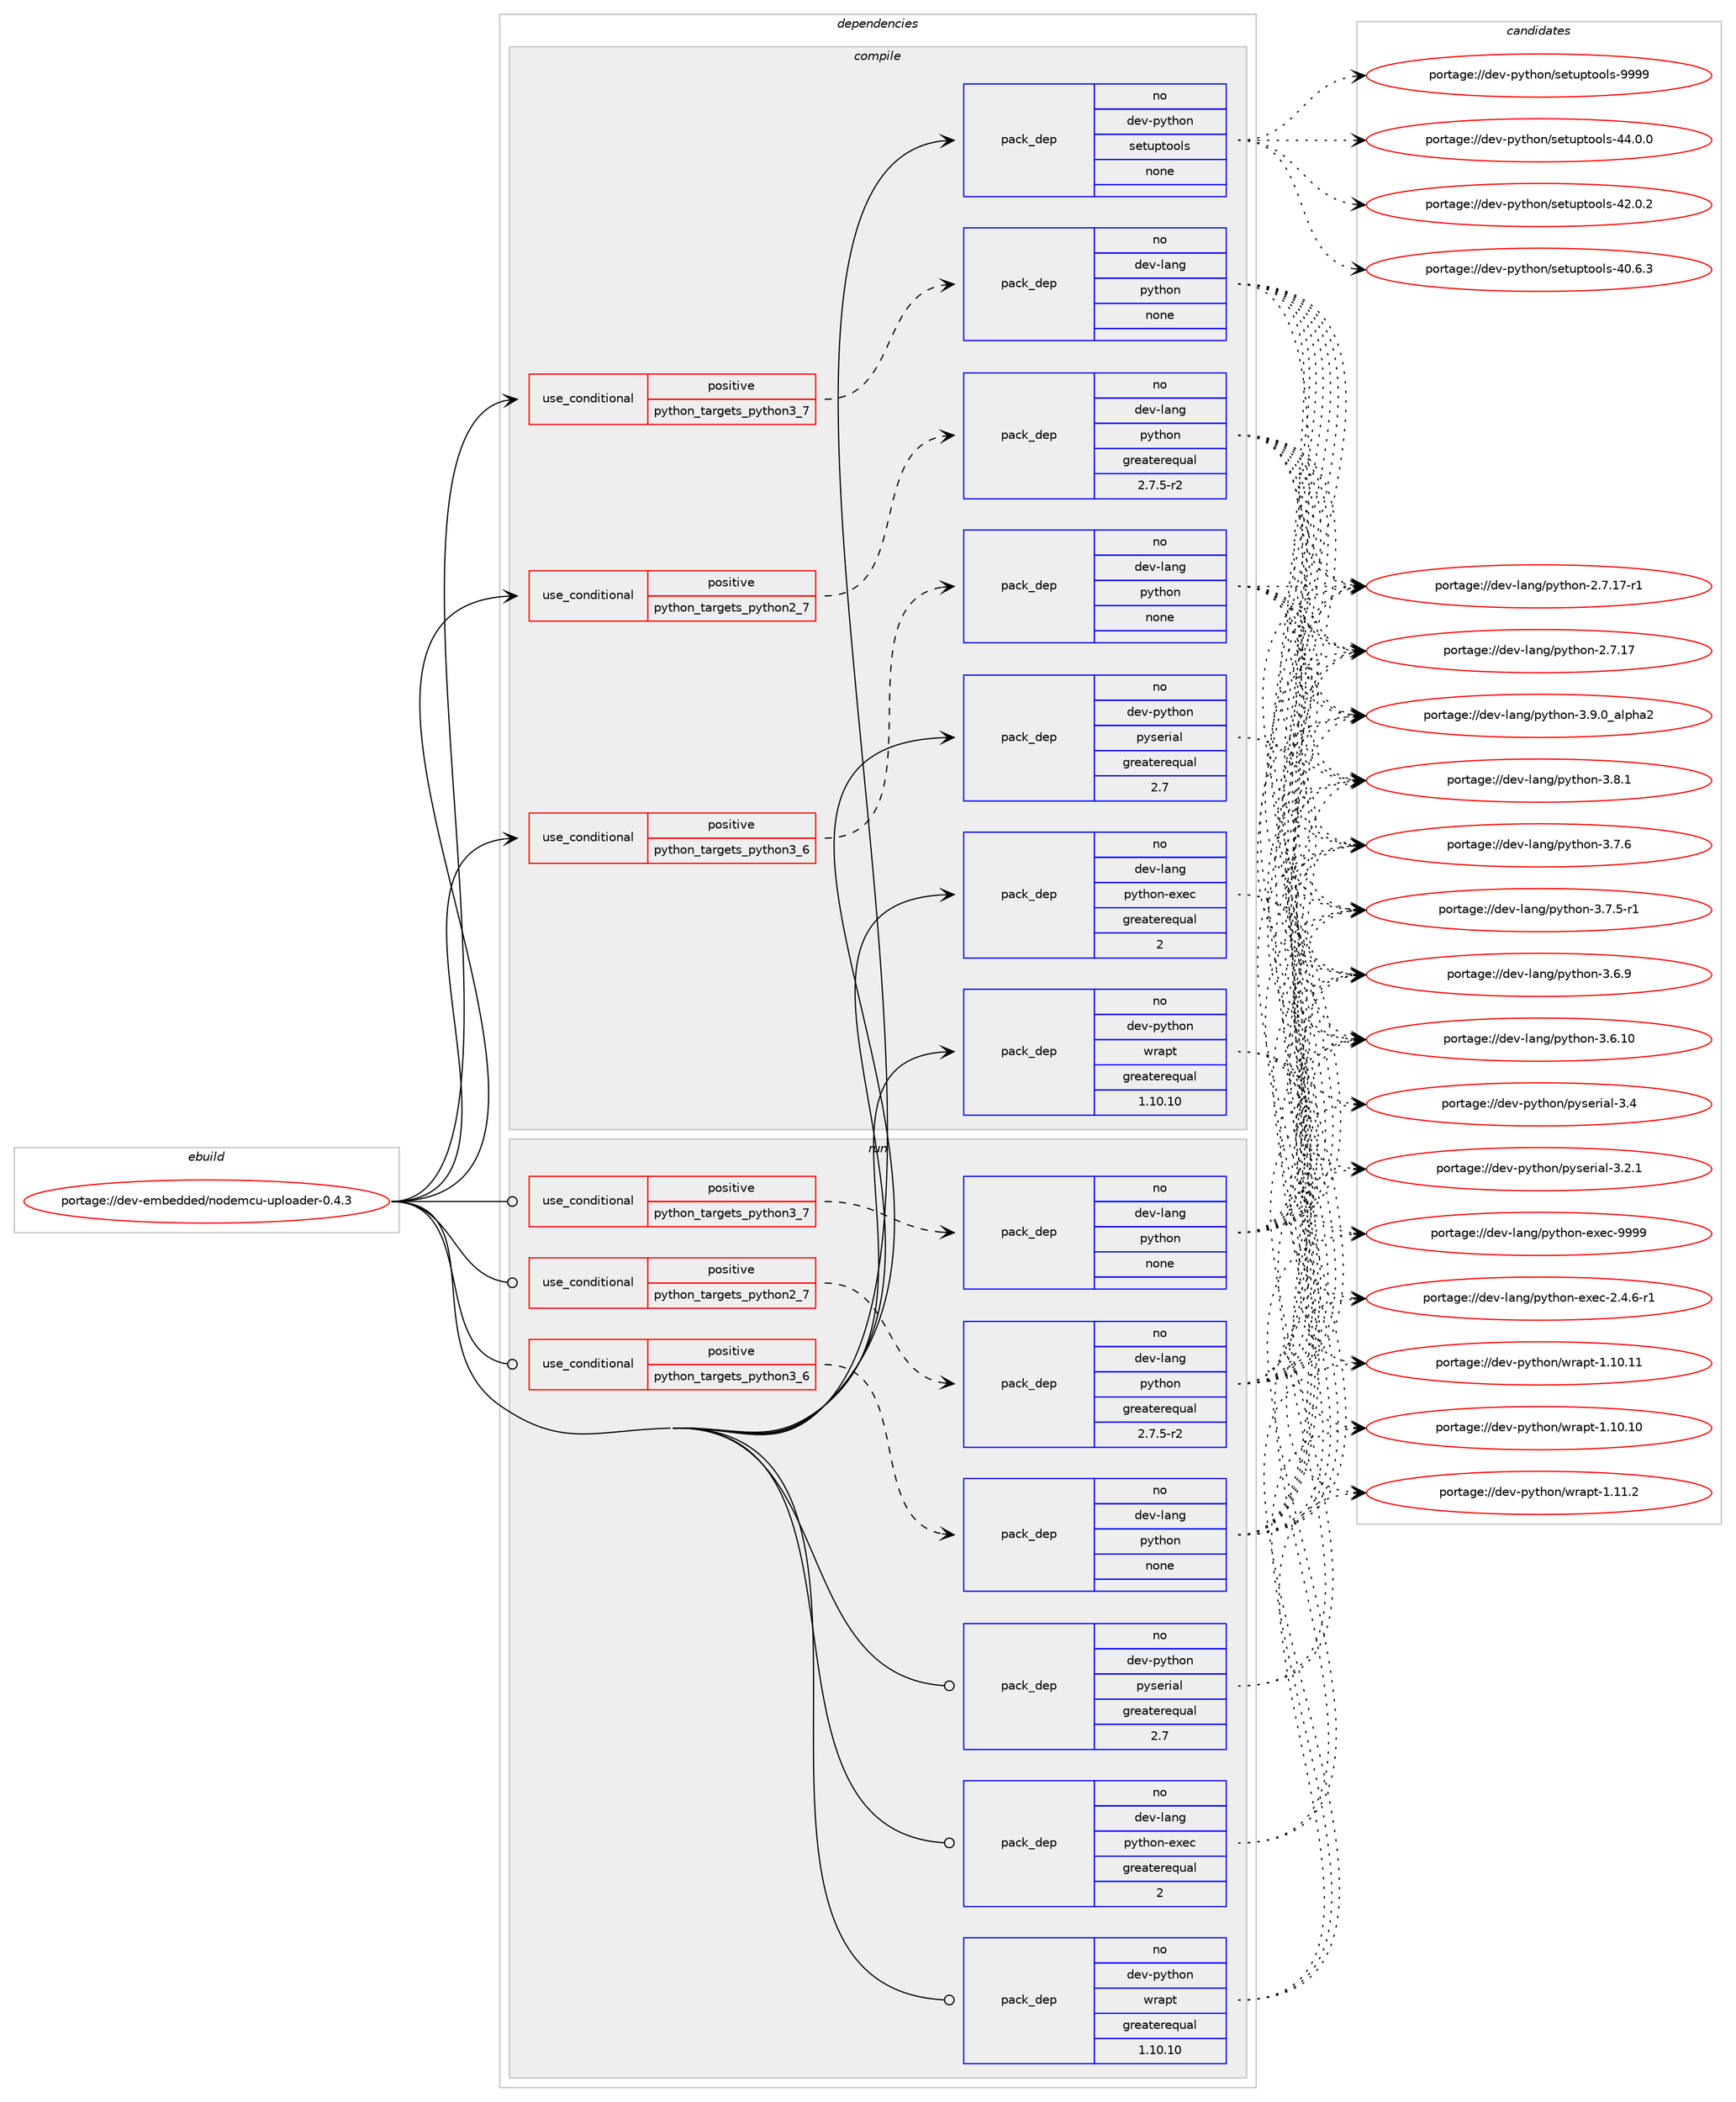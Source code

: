 digraph prolog {

# *************
# Graph options
# *************

newrank=true;
concentrate=true;
compound=true;
graph [rankdir=LR,fontname=Helvetica,fontsize=10,ranksep=1.5];#, ranksep=2.5, nodesep=0.2];
edge  [arrowhead=vee];
node  [fontname=Helvetica,fontsize=10];

# **********
# The ebuild
# **********

subgraph cluster_leftcol {
color=gray;
label=<<i>ebuild</i>>;
id [label="portage://dev-embedded/nodemcu-uploader-0.4.3", color=red, width=4, href="../dev-embedded/nodemcu-uploader-0.4.3.svg"];
}

# ****************
# The dependencies
# ****************

subgraph cluster_midcol {
color=gray;
label=<<i>dependencies</i>>;
subgraph cluster_compile {
fillcolor="#eeeeee";
style=filled;
label=<<i>compile</i>>;
subgraph cond135673 {
dependency575577 [label=<<TABLE BORDER="0" CELLBORDER="1" CELLSPACING="0" CELLPADDING="4"><TR><TD ROWSPAN="3" CELLPADDING="10">use_conditional</TD></TR><TR><TD>positive</TD></TR><TR><TD>python_targets_python2_7</TD></TR></TABLE>>, shape=none, color=red];
subgraph pack432754 {
dependency575578 [label=<<TABLE BORDER="0" CELLBORDER="1" CELLSPACING="0" CELLPADDING="4" WIDTH="220"><TR><TD ROWSPAN="6" CELLPADDING="30">pack_dep</TD></TR><TR><TD WIDTH="110">no</TD></TR><TR><TD>dev-lang</TD></TR><TR><TD>python</TD></TR><TR><TD>greaterequal</TD></TR><TR><TD>2.7.5-r2</TD></TR></TABLE>>, shape=none, color=blue];
}
dependency575577:e -> dependency575578:w [weight=20,style="dashed",arrowhead="vee"];
}
id:e -> dependency575577:w [weight=20,style="solid",arrowhead="vee"];
subgraph cond135674 {
dependency575579 [label=<<TABLE BORDER="0" CELLBORDER="1" CELLSPACING="0" CELLPADDING="4"><TR><TD ROWSPAN="3" CELLPADDING="10">use_conditional</TD></TR><TR><TD>positive</TD></TR><TR><TD>python_targets_python3_6</TD></TR></TABLE>>, shape=none, color=red];
subgraph pack432755 {
dependency575580 [label=<<TABLE BORDER="0" CELLBORDER="1" CELLSPACING="0" CELLPADDING="4" WIDTH="220"><TR><TD ROWSPAN="6" CELLPADDING="30">pack_dep</TD></TR><TR><TD WIDTH="110">no</TD></TR><TR><TD>dev-lang</TD></TR><TR><TD>python</TD></TR><TR><TD>none</TD></TR><TR><TD></TD></TR></TABLE>>, shape=none, color=blue];
}
dependency575579:e -> dependency575580:w [weight=20,style="dashed",arrowhead="vee"];
}
id:e -> dependency575579:w [weight=20,style="solid",arrowhead="vee"];
subgraph cond135675 {
dependency575581 [label=<<TABLE BORDER="0" CELLBORDER="1" CELLSPACING="0" CELLPADDING="4"><TR><TD ROWSPAN="3" CELLPADDING="10">use_conditional</TD></TR><TR><TD>positive</TD></TR><TR><TD>python_targets_python3_7</TD></TR></TABLE>>, shape=none, color=red];
subgraph pack432756 {
dependency575582 [label=<<TABLE BORDER="0" CELLBORDER="1" CELLSPACING="0" CELLPADDING="4" WIDTH="220"><TR><TD ROWSPAN="6" CELLPADDING="30">pack_dep</TD></TR><TR><TD WIDTH="110">no</TD></TR><TR><TD>dev-lang</TD></TR><TR><TD>python</TD></TR><TR><TD>none</TD></TR><TR><TD></TD></TR></TABLE>>, shape=none, color=blue];
}
dependency575581:e -> dependency575582:w [weight=20,style="dashed",arrowhead="vee"];
}
id:e -> dependency575581:w [weight=20,style="solid",arrowhead="vee"];
subgraph pack432757 {
dependency575583 [label=<<TABLE BORDER="0" CELLBORDER="1" CELLSPACING="0" CELLPADDING="4" WIDTH="220"><TR><TD ROWSPAN="6" CELLPADDING="30">pack_dep</TD></TR><TR><TD WIDTH="110">no</TD></TR><TR><TD>dev-lang</TD></TR><TR><TD>python-exec</TD></TR><TR><TD>greaterequal</TD></TR><TR><TD>2</TD></TR></TABLE>>, shape=none, color=blue];
}
id:e -> dependency575583:w [weight=20,style="solid",arrowhead="vee"];
subgraph pack432758 {
dependency575584 [label=<<TABLE BORDER="0" CELLBORDER="1" CELLSPACING="0" CELLPADDING="4" WIDTH="220"><TR><TD ROWSPAN="6" CELLPADDING="30">pack_dep</TD></TR><TR><TD WIDTH="110">no</TD></TR><TR><TD>dev-python</TD></TR><TR><TD>pyserial</TD></TR><TR><TD>greaterequal</TD></TR><TR><TD>2.7</TD></TR></TABLE>>, shape=none, color=blue];
}
id:e -> dependency575584:w [weight=20,style="solid",arrowhead="vee"];
subgraph pack432759 {
dependency575585 [label=<<TABLE BORDER="0" CELLBORDER="1" CELLSPACING="0" CELLPADDING="4" WIDTH="220"><TR><TD ROWSPAN="6" CELLPADDING="30">pack_dep</TD></TR><TR><TD WIDTH="110">no</TD></TR><TR><TD>dev-python</TD></TR><TR><TD>setuptools</TD></TR><TR><TD>none</TD></TR><TR><TD></TD></TR></TABLE>>, shape=none, color=blue];
}
id:e -> dependency575585:w [weight=20,style="solid",arrowhead="vee"];
subgraph pack432760 {
dependency575586 [label=<<TABLE BORDER="0" CELLBORDER="1" CELLSPACING="0" CELLPADDING="4" WIDTH="220"><TR><TD ROWSPAN="6" CELLPADDING="30">pack_dep</TD></TR><TR><TD WIDTH="110">no</TD></TR><TR><TD>dev-python</TD></TR><TR><TD>wrapt</TD></TR><TR><TD>greaterequal</TD></TR><TR><TD>1.10.10</TD></TR></TABLE>>, shape=none, color=blue];
}
id:e -> dependency575586:w [weight=20,style="solid",arrowhead="vee"];
}
subgraph cluster_compileandrun {
fillcolor="#eeeeee";
style=filled;
label=<<i>compile and run</i>>;
}
subgraph cluster_run {
fillcolor="#eeeeee";
style=filled;
label=<<i>run</i>>;
subgraph cond135676 {
dependency575587 [label=<<TABLE BORDER="0" CELLBORDER="1" CELLSPACING="0" CELLPADDING="4"><TR><TD ROWSPAN="3" CELLPADDING="10">use_conditional</TD></TR><TR><TD>positive</TD></TR><TR><TD>python_targets_python2_7</TD></TR></TABLE>>, shape=none, color=red];
subgraph pack432761 {
dependency575588 [label=<<TABLE BORDER="0" CELLBORDER="1" CELLSPACING="0" CELLPADDING="4" WIDTH="220"><TR><TD ROWSPAN="6" CELLPADDING="30">pack_dep</TD></TR><TR><TD WIDTH="110">no</TD></TR><TR><TD>dev-lang</TD></TR><TR><TD>python</TD></TR><TR><TD>greaterequal</TD></TR><TR><TD>2.7.5-r2</TD></TR></TABLE>>, shape=none, color=blue];
}
dependency575587:e -> dependency575588:w [weight=20,style="dashed",arrowhead="vee"];
}
id:e -> dependency575587:w [weight=20,style="solid",arrowhead="odot"];
subgraph cond135677 {
dependency575589 [label=<<TABLE BORDER="0" CELLBORDER="1" CELLSPACING="0" CELLPADDING="4"><TR><TD ROWSPAN="3" CELLPADDING="10">use_conditional</TD></TR><TR><TD>positive</TD></TR><TR><TD>python_targets_python3_6</TD></TR></TABLE>>, shape=none, color=red];
subgraph pack432762 {
dependency575590 [label=<<TABLE BORDER="0" CELLBORDER="1" CELLSPACING="0" CELLPADDING="4" WIDTH="220"><TR><TD ROWSPAN="6" CELLPADDING="30">pack_dep</TD></TR><TR><TD WIDTH="110">no</TD></TR><TR><TD>dev-lang</TD></TR><TR><TD>python</TD></TR><TR><TD>none</TD></TR><TR><TD></TD></TR></TABLE>>, shape=none, color=blue];
}
dependency575589:e -> dependency575590:w [weight=20,style="dashed",arrowhead="vee"];
}
id:e -> dependency575589:w [weight=20,style="solid",arrowhead="odot"];
subgraph cond135678 {
dependency575591 [label=<<TABLE BORDER="0" CELLBORDER="1" CELLSPACING="0" CELLPADDING="4"><TR><TD ROWSPAN="3" CELLPADDING="10">use_conditional</TD></TR><TR><TD>positive</TD></TR><TR><TD>python_targets_python3_7</TD></TR></TABLE>>, shape=none, color=red];
subgraph pack432763 {
dependency575592 [label=<<TABLE BORDER="0" CELLBORDER="1" CELLSPACING="0" CELLPADDING="4" WIDTH="220"><TR><TD ROWSPAN="6" CELLPADDING="30">pack_dep</TD></TR><TR><TD WIDTH="110">no</TD></TR><TR><TD>dev-lang</TD></TR><TR><TD>python</TD></TR><TR><TD>none</TD></TR><TR><TD></TD></TR></TABLE>>, shape=none, color=blue];
}
dependency575591:e -> dependency575592:w [weight=20,style="dashed",arrowhead="vee"];
}
id:e -> dependency575591:w [weight=20,style="solid",arrowhead="odot"];
subgraph pack432764 {
dependency575593 [label=<<TABLE BORDER="0" CELLBORDER="1" CELLSPACING="0" CELLPADDING="4" WIDTH="220"><TR><TD ROWSPAN="6" CELLPADDING="30">pack_dep</TD></TR><TR><TD WIDTH="110">no</TD></TR><TR><TD>dev-lang</TD></TR><TR><TD>python-exec</TD></TR><TR><TD>greaterequal</TD></TR><TR><TD>2</TD></TR></TABLE>>, shape=none, color=blue];
}
id:e -> dependency575593:w [weight=20,style="solid",arrowhead="odot"];
subgraph pack432765 {
dependency575594 [label=<<TABLE BORDER="0" CELLBORDER="1" CELLSPACING="0" CELLPADDING="4" WIDTH="220"><TR><TD ROWSPAN="6" CELLPADDING="30">pack_dep</TD></TR><TR><TD WIDTH="110">no</TD></TR><TR><TD>dev-python</TD></TR><TR><TD>pyserial</TD></TR><TR><TD>greaterequal</TD></TR><TR><TD>2.7</TD></TR></TABLE>>, shape=none, color=blue];
}
id:e -> dependency575594:w [weight=20,style="solid",arrowhead="odot"];
subgraph pack432766 {
dependency575595 [label=<<TABLE BORDER="0" CELLBORDER="1" CELLSPACING="0" CELLPADDING="4" WIDTH="220"><TR><TD ROWSPAN="6" CELLPADDING="30">pack_dep</TD></TR><TR><TD WIDTH="110">no</TD></TR><TR><TD>dev-python</TD></TR><TR><TD>wrapt</TD></TR><TR><TD>greaterequal</TD></TR><TR><TD>1.10.10</TD></TR></TABLE>>, shape=none, color=blue];
}
id:e -> dependency575595:w [weight=20,style="solid",arrowhead="odot"];
}
}

# **************
# The candidates
# **************

subgraph cluster_choices {
rank=same;
color=gray;
label=<<i>candidates</i>>;

subgraph choice432754 {
color=black;
nodesep=1;
choice10010111845108971101034711212111610411111045514657464895971081121049750 [label="portage://dev-lang/python-3.9.0_alpha2", color=red, width=4,href="../dev-lang/python-3.9.0_alpha2.svg"];
choice100101118451089711010347112121116104111110455146564649 [label="portage://dev-lang/python-3.8.1", color=red, width=4,href="../dev-lang/python-3.8.1.svg"];
choice100101118451089711010347112121116104111110455146554654 [label="portage://dev-lang/python-3.7.6", color=red, width=4,href="../dev-lang/python-3.7.6.svg"];
choice1001011184510897110103471121211161041111104551465546534511449 [label="portage://dev-lang/python-3.7.5-r1", color=red, width=4,href="../dev-lang/python-3.7.5-r1.svg"];
choice100101118451089711010347112121116104111110455146544657 [label="portage://dev-lang/python-3.6.9", color=red, width=4,href="../dev-lang/python-3.6.9.svg"];
choice10010111845108971101034711212111610411111045514654464948 [label="portage://dev-lang/python-3.6.10", color=red, width=4,href="../dev-lang/python-3.6.10.svg"];
choice100101118451089711010347112121116104111110455046554649554511449 [label="portage://dev-lang/python-2.7.17-r1", color=red, width=4,href="../dev-lang/python-2.7.17-r1.svg"];
choice10010111845108971101034711212111610411111045504655464955 [label="portage://dev-lang/python-2.7.17", color=red, width=4,href="../dev-lang/python-2.7.17.svg"];
dependency575578:e -> choice10010111845108971101034711212111610411111045514657464895971081121049750:w [style=dotted,weight="100"];
dependency575578:e -> choice100101118451089711010347112121116104111110455146564649:w [style=dotted,weight="100"];
dependency575578:e -> choice100101118451089711010347112121116104111110455146554654:w [style=dotted,weight="100"];
dependency575578:e -> choice1001011184510897110103471121211161041111104551465546534511449:w [style=dotted,weight="100"];
dependency575578:e -> choice100101118451089711010347112121116104111110455146544657:w [style=dotted,weight="100"];
dependency575578:e -> choice10010111845108971101034711212111610411111045514654464948:w [style=dotted,weight="100"];
dependency575578:e -> choice100101118451089711010347112121116104111110455046554649554511449:w [style=dotted,weight="100"];
dependency575578:e -> choice10010111845108971101034711212111610411111045504655464955:w [style=dotted,weight="100"];
}
subgraph choice432755 {
color=black;
nodesep=1;
choice10010111845108971101034711212111610411111045514657464895971081121049750 [label="portage://dev-lang/python-3.9.0_alpha2", color=red, width=4,href="../dev-lang/python-3.9.0_alpha2.svg"];
choice100101118451089711010347112121116104111110455146564649 [label="portage://dev-lang/python-3.8.1", color=red, width=4,href="../dev-lang/python-3.8.1.svg"];
choice100101118451089711010347112121116104111110455146554654 [label="portage://dev-lang/python-3.7.6", color=red, width=4,href="../dev-lang/python-3.7.6.svg"];
choice1001011184510897110103471121211161041111104551465546534511449 [label="portage://dev-lang/python-3.7.5-r1", color=red, width=4,href="../dev-lang/python-3.7.5-r1.svg"];
choice100101118451089711010347112121116104111110455146544657 [label="portage://dev-lang/python-3.6.9", color=red, width=4,href="../dev-lang/python-3.6.9.svg"];
choice10010111845108971101034711212111610411111045514654464948 [label="portage://dev-lang/python-3.6.10", color=red, width=4,href="../dev-lang/python-3.6.10.svg"];
choice100101118451089711010347112121116104111110455046554649554511449 [label="portage://dev-lang/python-2.7.17-r1", color=red, width=4,href="../dev-lang/python-2.7.17-r1.svg"];
choice10010111845108971101034711212111610411111045504655464955 [label="portage://dev-lang/python-2.7.17", color=red, width=4,href="../dev-lang/python-2.7.17.svg"];
dependency575580:e -> choice10010111845108971101034711212111610411111045514657464895971081121049750:w [style=dotted,weight="100"];
dependency575580:e -> choice100101118451089711010347112121116104111110455146564649:w [style=dotted,weight="100"];
dependency575580:e -> choice100101118451089711010347112121116104111110455146554654:w [style=dotted,weight="100"];
dependency575580:e -> choice1001011184510897110103471121211161041111104551465546534511449:w [style=dotted,weight="100"];
dependency575580:e -> choice100101118451089711010347112121116104111110455146544657:w [style=dotted,weight="100"];
dependency575580:e -> choice10010111845108971101034711212111610411111045514654464948:w [style=dotted,weight="100"];
dependency575580:e -> choice100101118451089711010347112121116104111110455046554649554511449:w [style=dotted,weight="100"];
dependency575580:e -> choice10010111845108971101034711212111610411111045504655464955:w [style=dotted,weight="100"];
}
subgraph choice432756 {
color=black;
nodesep=1;
choice10010111845108971101034711212111610411111045514657464895971081121049750 [label="portage://dev-lang/python-3.9.0_alpha2", color=red, width=4,href="../dev-lang/python-3.9.0_alpha2.svg"];
choice100101118451089711010347112121116104111110455146564649 [label="portage://dev-lang/python-3.8.1", color=red, width=4,href="../dev-lang/python-3.8.1.svg"];
choice100101118451089711010347112121116104111110455146554654 [label="portage://dev-lang/python-3.7.6", color=red, width=4,href="../dev-lang/python-3.7.6.svg"];
choice1001011184510897110103471121211161041111104551465546534511449 [label="portage://dev-lang/python-3.7.5-r1", color=red, width=4,href="../dev-lang/python-3.7.5-r1.svg"];
choice100101118451089711010347112121116104111110455146544657 [label="portage://dev-lang/python-3.6.9", color=red, width=4,href="../dev-lang/python-3.6.9.svg"];
choice10010111845108971101034711212111610411111045514654464948 [label="portage://dev-lang/python-3.6.10", color=red, width=4,href="../dev-lang/python-3.6.10.svg"];
choice100101118451089711010347112121116104111110455046554649554511449 [label="portage://dev-lang/python-2.7.17-r1", color=red, width=4,href="../dev-lang/python-2.7.17-r1.svg"];
choice10010111845108971101034711212111610411111045504655464955 [label="portage://dev-lang/python-2.7.17", color=red, width=4,href="../dev-lang/python-2.7.17.svg"];
dependency575582:e -> choice10010111845108971101034711212111610411111045514657464895971081121049750:w [style=dotted,weight="100"];
dependency575582:e -> choice100101118451089711010347112121116104111110455146564649:w [style=dotted,weight="100"];
dependency575582:e -> choice100101118451089711010347112121116104111110455146554654:w [style=dotted,weight="100"];
dependency575582:e -> choice1001011184510897110103471121211161041111104551465546534511449:w [style=dotted,weight="100"];
dependency575582:e -> choice100101118451089711010347112121116104111110455146544657:w [style=dotted,weight="100"];
dependency575582:e -> choice10010111845108971101034711212111610411111045514654464948:w [style=dotted,weight="100"];
dependency575582:e -> choice100101118451089711010347112121116104111110455046554649554511449:w [style=dotted,weight="100"];
dependency575582:e -> choice10010111845108971101034711212111610411111045504655464955:w [style=dotted,weight="100"];
}
subgraph choice432757 {
color=black;
nodesep=1;
choice10010111845108971101034711212111610411111045101120101994557575757 [label="portage://dev-lang/python-exec-9999", color=red, width=4,href="../dev-lang/python-exec-9999.svg"];
choice10010111845108971101034711212111610411111045101120101994550465246544511449 [label="portage://dev-lang/python-exec-2.4.6-r1", color=red, width=4,href="../dev-lang/python-exec-2.4.6-r1.svg"];
dependency575583:e -> choice10010111845108971101034711212111610411111045101120101994557575757:w [style=dotted,weight="100"];
dependency575583:e -> choice10010111845108971101034711212111610411111045101120101994550465246544511449:w [style=dotted,weight="100"];
}
subgraph choice432758 {
color=black;
nodesep=1;
choice10010111845112121116104111110471121211151011141059710845514652 [label="portage://dev-python/pyserial-3.4", color=red, width=4,href="../dev-python/pyserial-3.4.svg"];
choice100101118451121211161041111104711212111510111410597108455146504649 [label="portage://dev-python/pyserial-3.2.1", color=red, width=4,href="../dev-python/pyserial-3.2.1.svg"];
dependency575584:e -> choice10010111845112121116104111110471121211151011141059710845514652:w [style=dotted,weight="100"];
dependency575584:e -> choice100101118451121211161041111104711212111510111410597108455146504649:w [style=dotted,weight="100"];
}
subgraph choice432759 {
color=black;
nodesep=1;
choice10010111845112121116104111110471151011161171121161111111081154557575757 [label="portage://dev-python/setuptools-9999", color=red, width=4,href="../dev-python/setuptools-9999.svg"];
choice100101118451121211161041111104711510111611711211611111110811545525246484648 [label="portage://dev-python/setuptools-44.0.0", color=red, width=4,href="../dev-python/setuptools-44.0.0.svg"];
choice100101118451121211161041111104711510111611711211611111110811545525046484650 [label="portage://dev-python/setuptools-42.0.2", color=red, width=4,href="../dev-python/setuptools-42.0.2.svg"];
choice100101118451121211161041111104711510111611711211611111110811545524846544651 [label="portage://dev-python/setuptools-40.6.3", color=red, width=4,href="../dev-python/setuptools-40.6.3.svg"];
dependency575585:e -> choice10010111845112121116104111110471151011161171121161111111081154557575757:w [style=dotted,weight="100"];
dependency575585:e -> choice100101118451121211161041111104711510111611711211611111110811545525246484648:w [style=dotted,weight="100"];
dependency575585:e -> choice100101118451121211161041111104711510111611711211611111110811545525046484650:w [style=dotted,weight="100"];
dependency575585:e -> choice100101118451121211161041111104711510111611711211611111110811545524846544651:w [style=dotted,weight="100"];
}
subgraph choice432760 {
color=black;
nodesep=1;
choice10010111845112121116104111110471191149711211645494649494650 [label="portage://dev-python/wrapt-1.11.2", color=red, width=4,href="../dev-python/wrapt-1.11.2.svg"];
choice1001011184511212111610411111047119114971121164549464948464949 [label="portage://dev-python/wrapt-1.10.11", color=red, width=4,href="../dev-python/wrapt-1.10.11.svg"];
choice1001011184511212111610411111047119114971121164549464948464948 [label="portage://dev-python/wrapt-1.10.10", color=red, width=4,href="../dev-python/wrapt-1.10.10.svg"];
dependency575586:e -> choice10010111845112121116104111110471191149711211645494649494650:w [style=dotted,weight="100"];
dependency575586:e -> choice1001011184511212111610411111047119114971121164549464948464949:w [style=dotted,weight="100"];
dependency575586:e -> choice1001011184511212111610411111047119114971121164549464948464948:w [style=dotted,weight="100"];
}
subgraph choice432761 {
color=black;
nodesep=1;
choice10010111845108971101034711212111610411111045514657464895971081121049750 [label="portage://dev-lang/python-3.9.0_alpha2", color=red, width=4,href="../dev-lang/python-3.9.0_alpha2.svg"];
choice100101118451089711010347112121116104111110455146564649 [label="portage://dev-lang/python-3.8.1", color=red, width=4,href="../dev-lang/python-3.8.1.svg"];
choice100101118451089711010347112121116104111110455146554654 [label="portage://dev-lang/python-3.7.6", color=red, width=4,href="../dev-lang/python-3.7.6.svg"];
choice1001011184510897110103471121211161041111104551465546534511449 [label="portage://dev-lang/python-3.7.5-r1", color=red, width=4,href="../dev-lang/python-3.7.5-r1.svg"];
choice100101118451089711010347112121116104111110455146544657 [label="portage://dev-lang/python-3.6.9", color=red, width=4,href="../dev-lang/python-3.6.9.svg"];
choice10010111845108971101034711212111610411111045514654464948 [label="portage://dev-lang/python-3.6.10", color=red, width=4,href="../dev-lang/python-3.6.10.svg"];
choice100101118451089711010347112121116104111110455046554649554511449 [label="portage://dev-lang/python-2.7.17-r1", color=red, width=4,href="../dev-lang/python-2.7.17-r1.svg"];
choice10010111845108971101034711212111610411111045504655464955 [label="portage://dev-lang/python-2.7.17", color=red, width=4,href="../dev-lang/python-2.7.17.svg"];
dependency575588:e -> choice10010111845108971101034711212111610411111045514657464895971081121049750:w [style=dotted,weight="100"];
dependency575588:e -> choice100101118451089711010347112121116104111110455146564649:w [style=dotted,weight="100"];
dependency575588:e -> choice100101118451089711010347112121116104111110455146554654:w [style=dotted,weight="100"];
dependency575588:e -> choice1001011184510897110103471121211161041111104551465546534511449:w [style=dotted,weight="100"];
dependency575588:e -> choice100101118451089711010347112121116104111110455146544657:w [style=dotted,weight="100"];
dependency575588:e -> choice10010111845108971101034711212111610411111045514654464948:w [style=dotted,weight="100"];
dependency575588:e -> choice100101118451089711010347112121116104111110455046554649554511449:w [style=dotted,weight="100"];
dependency575588:e -> choice10010111845108971101034711212111610411111045504655464955:w [style=dotted,weight="100"];
}
subgraph choice432762 {
color=black;
nodesep=1;
choice10010111845108971101034711212111610411111045514657464895971081121049750 [label="portage://dev-lang/python-3.9.0_alpha2", color=red, width=4,href="../dev-lang/python-3.9.0_alpha2.svg"];
choice100101118451089711010347112121116104111110455146564649 [label="portage://dev-lang/python-3.8.1", color=red, width=4,href="../dev-lang/python-3.8.1.svg"];
choice100101118451089711010347112121116104111110455146554654 [label="portage://dev-lang/python-3.7.6", color=red, width=4,href="../dev-lang/python-3.7.6.svg"];
choice1001011184510897110103471121211161041111104551465546534511449 [label="portage://dev-lang/python-3.7.5-r1", color=red, width=4,href="../dev-lang/python-3.7.5-r1.svg"];
choice100101118451089711010347112121116104111110455146544657 [label="portage://dev-lang/python-3.6.9", color=red, width=4,href="../dev-lang/python-3.6.9.svg"];
choice10010111845108971101034711212111610411111045514654464948 [label="portage://dev-lang/python-3.6.10", color=red, width=4,href="../dev-lang/python-3.6.10.svg"];
choice100101118451089711010347112121116104111110455046554649554511449 [label="portage://dev-lang/python-2.7.17-r1", color=red, width=4,href="../dev-lang/python-2.7.17-r1.svg"];
choice10010111845108971101034711212111610411111045504655464955 [label="portage://dev-lang/python-2.7.17", color=red, width=4,href="../dev-lang/python-2.7.17.svg"];
dependency575590:e -> choice10010111845108971101034711212111610411111045514657464895971081121049750:w [style=dotted,weight="100"];
dependency575590:e -> choice100101118451089711010347112121116104111110455146564649:w [style=dotted,weight="100"];
dependency575590:e -> choice100101118451089711010347112121116104111110455146554654:w [style=dotted,weight="100"];
dependency575590:e -> choice1001011184510897110103471121211161041111104551465546534511449:w [style=dotted,weight="100"];
dependency575590:e -> choice100101118451089711010347112121116104111110455146544657:w [style=dotted,weight="100"];
dependency575590:e -> choice10010111845108971101034711212111610411111045514654464948:w [style=dotted,weight="100"];
dependency575590:e -> choice100101118451089711010347112121116104111110455046554649554511449:w [style=dotted,weight="100"];
dependency575590:e -> choice10010111845108971101034711212111610411111045504655464955:w [style=dotted,weight="100"];
}
subgraph choice432763 {
color=black;
nodesep=1;
choice10010111845108971101034711212111610411111045514657464895971081121049750 [label="portage://dev-lang/python-3.9.0_alpha2", color=red, width=4,href="../dev-lang/python-3.9.0_alpha2.svg"];
choice100101118451089711010347112121116104111110455146564649 [label="portage://dev-lang/python-3.8.1", color=red, width=4,href="../dev-lang/python-3.8.1.svg"];
choice100101118451089711010347112121116104111110455146554654 [label="portage://dev-lang/python-3.7.6", color=red, width=4,href="../dev-lang/python-3.7.6.svg"];
choice1001011184510897110103471121211161041111104551465546534511449 [label="portage://dev-lang/python-3.7.5-r1", color=red, width=4,href="../dev-lang/python-3.7.5-r1.svg"];
choice100101118451089711010347112121116104111110455146544657 [label="portage://dev-lang/python-3.6.9", color=red, width=4,href="../dev-lang/python-3.6.9.svg"];
choice10010111845108971101034711212111610411111045514654464948 [label="portage://dev-lang/python-3.6.10", color=red, width=4,href="../dev-lang/python-3.6.10.svg"];
choice100101118451089711010347112121116104111110455046554649554511449 [label="portage://dev-lang/python-2.7.17-r1", color=red, width=4,href="../dev-lang/python-2.7.17-r1.svg"];
choice10010111845108971101034711212111610411111045504655464955 [label="portage://dev-lang/python-2.7.17", color=red, width=4,href="../dev-lang/python-2.7.17.svg"];
dependency575592:e -> choice10010111845108971101034711212111610411111045514657464895971081121049750:w [style=dotted,weight="100"];
dependency575592:e -> choice100101118451089711010347112121116104111110455146564649:w [style=dotted,weight="100"];
dependency575592:e -> choice100101118451089711010347112121116104111110455146554654:w [style=dotted,weight="100"];
dependency575592:e -> choice1001011184510897110103471121211161041111104551465546534511449:w [style=dotted,weight="100"];
dependency575592:e -> choice100101118451089711010347112121116104111110455146544657:w [style=dotted,weight="100"];
dependency575592:e -> choice10010111845108971101034711212111610411111045514654464948:w [style=dotted,weight="100"];
dependency575592:e -> choice100101118451089711010347112121116104111110455046554649554511449:w [style=dotted,weight="100"];
dependency575592:e -> choice10010111845108971101034711212111610411111045504655464955:w [style=dotted,weight="100"];
}
subgraph choice432764 {
color=black;
nodesep=1;
choice10010111845108971101034711212111610411111045101120101994557575757 [label="portage://dev-lang/python-exec-9999", color=red, width=4,href="../dev-lang/python-exec-9999.svg"];
choice10010111845108971101034711212111610411111045101120101994550465246544511449 [label="portage://dev-lang/python-exec-2.4.6-r1", color=red, width=4,href="../dev-lang/python-exec-2.4.6-r1.svg"];
dependency575593:e -> choice10010111845108971101034711212111610411111045101120101994557575757:w [style=dotted,weight="100"];
dependency575593:e -> choice10010111845108971101034711212111610411111045101120101994550465246544511449:w [style=dotted,weight="100"];
}
subgraph choice432765 {
color=black;
nodesep=1;
choice10010111845112121116104111110471121211151011141059710845514652 [label="portage://dev-python/pyserial-3.4", color=red, width=4,href="../dev-python/pyserial-3.4.svg"];
choice100101118451121211161041111104711212111510111410597108455146504649 [label="portage://dev-python/pyserial-3.2.1", color=red, width=4,href="../dev-python/pyserial-3.2.1.svg"];
dependency575594:e -> choice10010111845112121116104111110471121211151011141059710845514652:w [style=dotted,weight="100"];
dependency575594:e -> choice100101118451121211161041111104711212111510111410597108455146504649:w [style=dotted,weight="100"];
}
subgraph choice432766 {
color=black;
nodesep=1;
choice10010111845112121116104111110471191149711211645494649494650 [label="portage://dev-python/wrapt-1.11.2", color=red, width=4,href="../dev-python/wrapt-1.11.2.svg"];
choice1001011184511212111610411111047119114971121164549464948464949 [label="portage://dev-python/wrapt-1.10.11", color=red, width=4,href="../dev-python/wrapt-1.10.11.svg"];
choice1001011184511212111610411111047119114971121164549464948464948 [label="portage://dev-python/wrapt-1.10.10", color=red, width=4,href="../dev-python/wrapt-1.10.10.svg"];
dependency575595:e -> choice10010111845112121116104111110471191149711211645494649494650:w [style=dotted,weight="100"];
dependency575595:e -> choice1001011184511212111610411111047119114971121164549464948464949:w [style=dotted,weight="100"];
dependency575595:e -> choice1001011184511212111610411111047119114971121164549464948464948:w [style=dotted,weight="100"];
}
}

}
